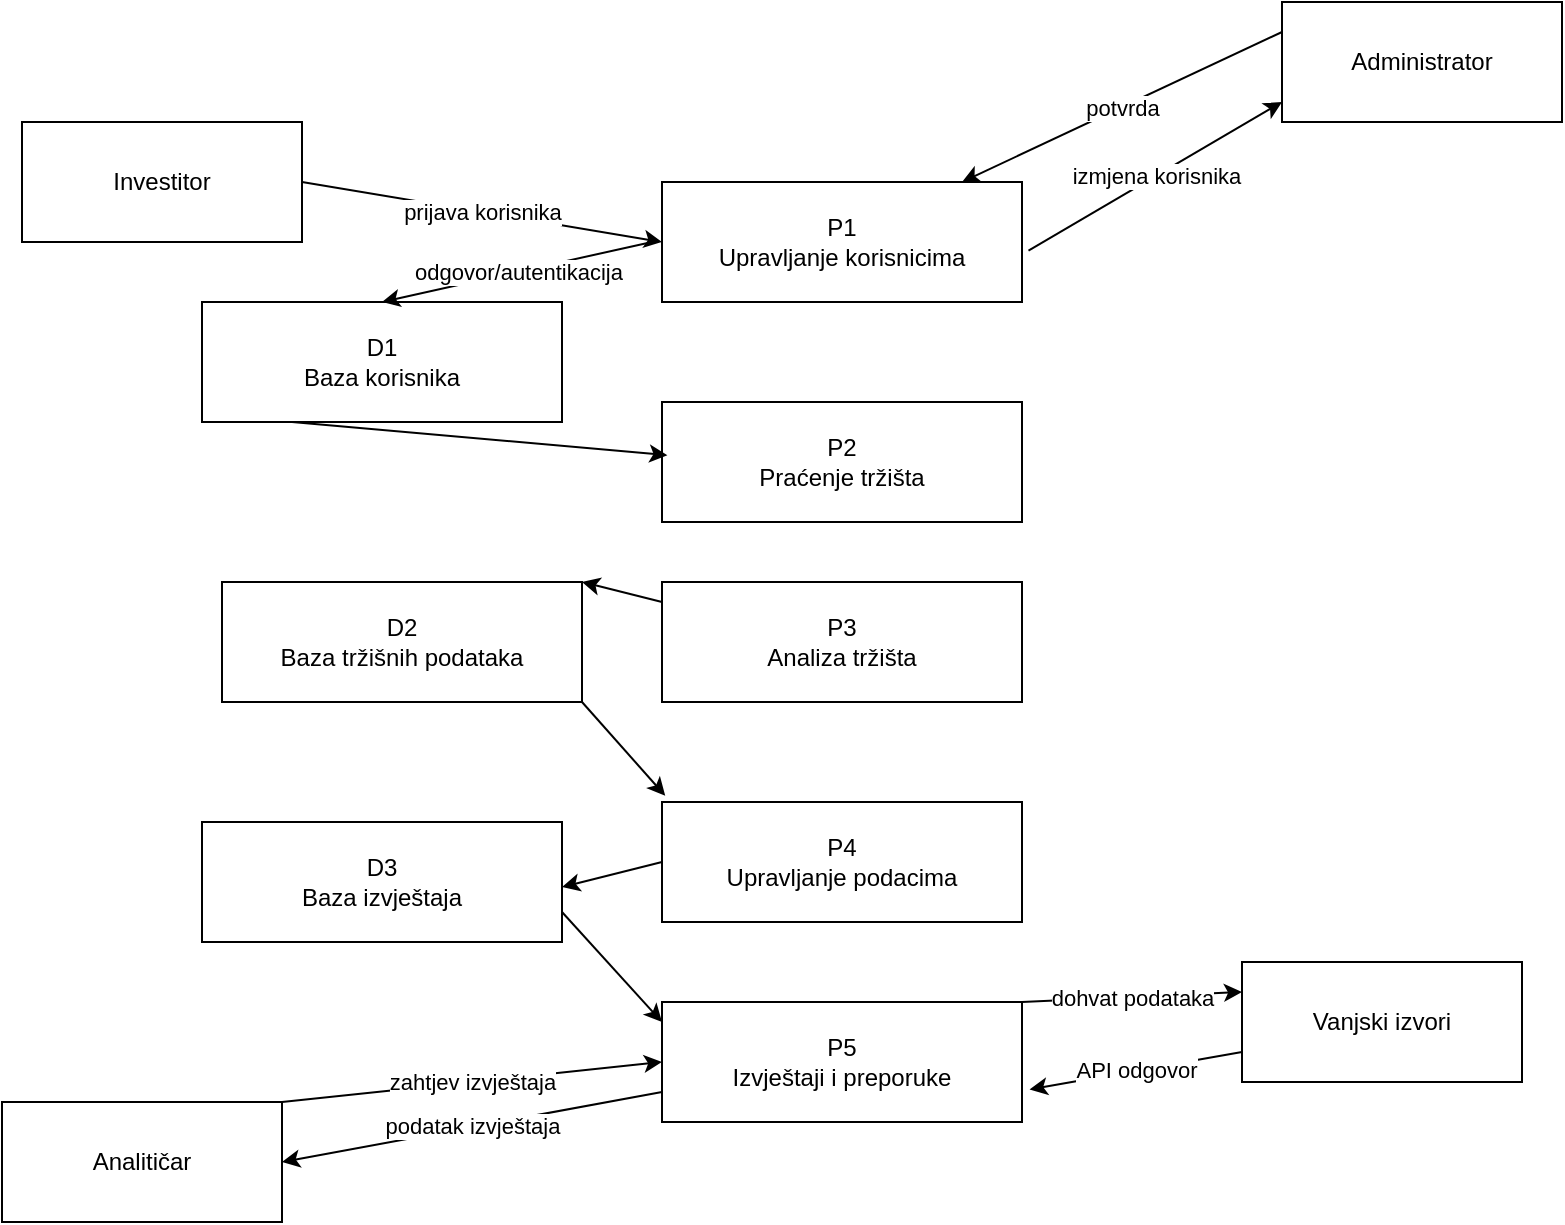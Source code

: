 <mxfile version="27.0.5">
  <diagram name="Page-1" id="ah4-4o1aJsZ9hj4hK-Dv">
    <mxGraphModel dx="1462" dy="1144" grid="1" gridSize="10" guides="1" tooltips="1" connect="1" arrows="1" fold="1" page="1" pageScale="1" pageWidth="827" pageHeight="1169" math="0" shadow="0">
      <root>
        <mxCell id="0" />
        <mxCell id="1" parent="0" />
        <mxCell id="g1hJZHoWsPPVvcOoxAAN-6" value="&lt;font&gt;Administrator&lt;/font&gt;" style="rounded=0;whiteSpace=wrap;html=1;fontColor=light-dark(#000000,#000000);fillColor=light-dark(#FFFFFF,#7EA6E0);strokeColor=light-dark(#000000,#000000);" vertex="1" parent="1">
          <mxGeometry x="650" y="260" width="140" height="60" as="geometry" />
        </mxCell>
        <mxCell id="g1hJZHoWsPPVvcOoxAAN-8" value="&lt;font&gt;Vanjski izvori&lt;br&gt;&lt;/font&gt;" style="rounded=0;whiteSpace=wrap;html=1;fontColor=light-dark(#000000,#000000);fillColor=light-dark(#FFFFFF,#7EA6E0);strokeColor=light-dark(#000000,#000000);" vertex="1" parent="1">
          <mxGeometry x="630" y="740" width="140" height="60" as="geometry" />
        </mxCell>
        <mxCell id="g1hJZHoWsPPVvcOoxAAN-12" value="&lt;font&gt;Investitor&lt;/font&gt;" style="rounded=0;whiteSpace=wrap;html=1;fontColor=light-dark(#000000,#000000);fillColor=light-dark(#FFFFFF,#7EA6E0);strokeColor=light-dark(#000000,#000000);" vertex="1" parent="1">
          <mxGeometry x="20" y="320" width="140" height="60" as="geometry" />
        </mxCell>
        <mxCell id="g1hJZHoWsPPVvcOoxAAN-13" value="&lt;font&gt;Analitičar&lt;/font&gt;" style="rounded=0;whiteSpace=wrap;html=1;fontColor=light-dark(#000000,#000000);fillColor=light-dark(#FFFFFF,#7EA6E0);strokeColor=light-dark(#000000,#000000);" vertex="1" parent="1">
          <mxGeometry x="10" y="810" width="140" height="60" as="geometry" />
        </mxCell>
        <mxCell id="g1hJZHoWsPPVvcOoxAAN-21" value="&lt;font&gt;P1&lt;br&gt;Upravljanje korisnicima&lt;/font&gt;" style="rounded=0;whiteSpace=wrap;html=1;fontColor=light-dark(#000000,#000000);fillColor=light-dark(#FFFFFF,#7EA6E0);strokeColor=light-dark(#000000,#000000);" vertex="1" parent="1">
          <mxGeometry x="340" y="350" width="180" height="60" as="geometry" />
        </mxCell>
        <mxCell id="g1hJZHoWsPPVvcOoxAAN-22" value="&lt;font&gt;P2&lt;br&gt;Praćenje tržišta&lt;/font&gt;" style="rounded=0;whiteSpace=wrap;html=1;fontColor=light-dark(#000000,#000000);fillColor=light-dark(#FFFFFF,#7EA6E0);strokeColor=light-dark(#000000,#000000);" vertex="1" parent="1">
          <mxGeometry x="340" y="460" width="180" height="60" as="geometry" />
        </mxCell>
        <mxCell id="g1hJZHoWsPPVvcOoxAAN-23" value="&lt;font&gt;P3&lt;br&gt;Analiza tržišta&lt;/font&gt;" style="rounded=0;whiteSpace=wrap;html=1;fontColor=light-dark(#000000,#000000);fillColor=light-dark(#FFFFFF,#7EA6E0);strokeColor=light-dark(#000000,#000000);" vertex="1" parent="1">
          <mxGeometry x="340" y="550" width="180" height="60" as="geometry" />
        </mxCell>
        <mxCell id="g1hJZHoWsPPVvcOoxAAN-24" value="&lt;font&gt;P4&lt;br&gt;Upravljanje podacima&lt;/font&gt;" style="rounded=0;whiteSpace=wrap;html=1;fontColor=light-dark(#000000,#000000);fillColor=light-dark(#FFFFFF,#7EA6E0);strokeColor=light-dark(#000000,#000000);" vertex="1" parent="1">
          <mxGeometry x="340" y="660" width="180" height="60" as="geometry" />
        </mxCell>
        <mxCell id="g1hJZHoWsPPVvcOoxAAN-25" value="&lt;font&gt;P5&lt;br&gt;Izvještaji i preporuke&lt;/font&gt;" style="rounded=0;whiteSpace=wrap;html=1;fontColor=light-dark(#000000,#000000);fillColor=light-dark(#FFFFFF,#7EA6E0);strokeColor=light-dark(#000000,#000000);" vertex="1" parent="1">
          <mxGeometry x="340" y="760" width="180" height="60" as="geometry" />
        </mxCell>
        <mxCell id="g1hJZHoWsPPVvcOoxAAN-27" value="D1&lt;br&gt;Baza korisnika" style="rounded=0;whiteSpace=wrap;html=1;fontColor=light-dark(#000000,#000000);fillColor=light-dark(#FFFFFF,#7EA6E0);strokeColor=light-dark(#000000,#000000);" vertex="1" parent="1">
          <mxGeometry x="110" y="410" width="180" height="60" as="geometry" />
        </mxCell>
        <mxCell id="g1hJZHoWsPPVvcOoxAAN-28" value="D2&lt;br&gt;Baza tržišnih podataka" style="rounded=0;whiteSpace=wrap;html=1;fontColor=light-dark(#000000,#000000);fillColor=light-dark(#FFFFFF,#7EA6E0);strokeColor=light-dark(#000000,#000000);" vertex="1" parent="1">
          <mxGeometry x="120" y="550" width="180" height="60" as="geometry" />
        </mxCell>
        <mxCell id="g1hJZHoWsPPVvcOoxAAN-29" value="D3&lt;br&gt;Baza izvještaja" style="rounded=0;whiteSpace=wrap;html=1;fontColor=light-dark(#000000,#000000);fillColor=light-dark(#FFFFFF,#7EA6E0);strokeColor=light-dark(#000000,#000000);" vertex="1" parent="1">
          <mxGeometry x="110" y="670" width="180" height="60" as="geometry" />
        </mxCell>
        <mxCell id="g1hJZHoWsPPVvcOoxAAN-33" value="&lt;div&gt;&lt;font style=&quot;color: light-dark(rgb(0, 0, 0), rgb(0, 0, 0)); background-color: light-dark(rgb(255, 255, 255), rgb(255, 255, 255));&quot;&gt;potvrda&lt;/font&gt;&lt;/div&gt;" style="endArrow=classic;html=1;rounded=0;entryX=1;entryY=0.25;entryDx=0;entryDy=0;exitX=0;exitY=0.25;exitDx=0;exitDy=0;strokeColor=light-dark(#000000,#000000);" edge="1" parent="1" source="g1hJZHoWsPPVvcOoxAAN-6">
          <mxGeometry width="50" height="50" relative="1" as="geometry">
            <mxPoint x="620" y="275" as="sourcePoint" />
            <mxPoint x="490" y="350" as="targetPoint" />
          </mxGeometry>
        </mxCell>
        <mxCell id="g1hJZHoWsPPVvcOoxAAN-34" value="&lt;font style=&quot;color: light-dark(rgb(0, 0, 0), rgb(0, 0, 0)); background-color: light-dark(rgb(255, 255, 255), rgb(255, 255, 255));&quot;&gt;izmjena korisnika&lt;/font&gt;" style="endArrow=classic;html=1;rounded=0;exitX=1.018;exitY=0.571;exitDx=0;exitDy=0;strokeColor=light-dark(#000000,#000000);entryX=0;entryY=0.833;entryDx=0;entryDy=0;entryPerimeter=0;exitPerimeter=0;" edge="1" parent="1" source="g1hJZHoWsPPVvcOoxAAN-21" target="g1hJZHoWsPPVvcOoxAAN-6">
          <mxGeometry width="50" height="50" relative="1" as="geometry">
            <mxPoint x="630" y="360" as="sourcePoint" />
            <mxPoint x="570" y="500" as="targetPoint" />
          </mxGeometry>
        </mxCell>
        <mxCell id="g1hJZHoWsPPVvcOoxAAN-35" value="&lt;div&gt;&lt;font style=&quot;color: light-dark(rgb(0, 0, 0), rgb(0, 0, 0)); background-color: light-dark(rgb(255, 255, 255), rgb(255, 255, 255));&quot;&gt;prijava korisnika&lt;/font&gt;&lt;/div&gt;" style="endArrow=classic;html=1;rounded=0;entryX=0;entryY=0.5;entryDx=0;entryDy=0;exitX=0;exitY=0.25;exitDx=0;exitDy=0;strokeColor=light-dark(#000000,#000000);" edge="1" parent="1" target="g1hJZHoWsPPVvcOoxAAN-21">
          <mxGeometry width="50" height="50" relative="1" as="geometry">
            <mxPoint x="160" y="350" as="sourcePoint" />
            <mxPoint y="425" as="targetPoint" />
          </mxGeometry>
        </mxCell>
        <mxCell id="g1hJZHoWsPPVvcOoxAAN-36" value="&lt;div&gt;&lt;font style=&quot;color: light-dark(rgb(0, 0, 0), rgb(0, 0, 0)); background-color: light-dark(rgb(255, 255, 255), rgb(255, 255, 255));&quot;&gt;odgovor/autentikacija&lt;/font&gt;&lt;/div&gt;" style="endArrow=classic;html=1;rounded=0;entryX=0.5;entryY=0;entryDx=0;entryDy=0;exitX=0;exitY=0.75;exitDx=0;exitDy=0;strokeColor=light-dark(#000000,#000000);" edge="1" parent="1" target="g1hJZHoWsPPVvcOoxAAN-27">
          <mxGeometry width="50" height="50" relative="1" as="geometry">
            <mxPoint x="335" y="380" as="sourcePoint" />
            <mxPoint x="145" y="445" as="targetPoint" />
          </mxGeometry>
        </mxCell>
        <mxCell id="g1hJZHoWsPPVvcOoxAAN-37" value="" style="endArrow=classic;html=1;rounded=0;exitX=0.25;exitY=1;exitDx=0;exitDy=0;strokeColor=light-dark(#000000,#000000);entryX=0.015;entryY=0.443;entryDx=0;entryDy=0;entryPerimeter=0;" edge="1" parent="1" source="g1hJZHoWsPPVvcOoxAAN-27" target="g1hJZHoWsPPVvcOoxAAN-22">
          <mxGeometry width="50" height="50" relative="1" as="geometry">
            <mxPoint x="680" y="305" as="sourcePoint" />
            <mxPoint x="720" y="400" as="targetPoint" />
          </mxGeometry>
        </mxCell>
        <mxCell id="g1hJZHoWsPPVvcOoxAAN-38" value="" style="endArrow=classic;html=1;rounded=0;exitX=0;exitY=0.167;exitDx=0;exitDy=0;strokeColor=light-dark(#000000,#000000);entryX=1;entryY=0;entryDx=0;entryDy=0;exitPerimeter=0;" edge="1" parent="1" source="g1hJZHoWsPPVvcOoxAAN-23" target="g1hJZHoWsPPVvcOoxAAN-28">
          <mxGeometry width="50" height="50" relative="1" as="geometry">
            <mxPoint x="165" y="480" as="sourcePoint" />
            <mxPoint x="353" y="497" as="targetPoint" />
          </mxGeometry>
        </mxCell>
        <mxCell id="g1hJZHoWsPPVvcOoxAAN-39" value="" style="endArrow=classic;html=1;rounded=0;exitX=1;exitY=1;exitDx=0;exitDy=0;strokeColor=light-dark(#000000,#000000);entryX=0.009;entryY=-0.052;entryDx=0;entryDy=0;entryPerimeter=0;" edge="1" parent="1" source="g1hJZHoWsPPVvcOoxAAN-28" target="g1hJZHoWsPPVvcOoxAAN-24">
          <mxGeometry width="50" height="50" relative="1" as="geometry">
            <mxPoint x="175" y="490" as="sourcePoint" />
            <mxPoint x="363" y="507" as="targetPoint" />
          </mxGeometry>
        </mxCell>
        <mxCell id="g1hJZHoWsPPVvcOoxAAN-40" value="&lt;div&gt;&lt;font style=&quot;color: light-dark(rgb(0, 0, 0), rgb(0, 0, 0)); background-color: light-dark(rgb(255, 255, 255), rgb(255, 255, 255));&quot;&gt;dohvat podataka&lt;/font&gt;&lt;/div&gt;" style="endArrow=classic;html=1;rounded=0;entryX=0;entryY=0.25;entryDx=0;entryDy=0;exitX=1;exitY=0;exitDx=0;exitDy=0;strokeColor=light-dark(#000000,#000000);" edge="1" parent="1" source="g1hJZHoWsPPVvcOoxAAN-25" target="g1hJZHoWsPPVvcOoxAAN-8">
          <mxGeometry width="50" height="50" relative="1" as="geometry">
            <mxPoint x="520" y="720" as="sourcePoint" />
            <mxPoint x="360" y="795" as="targetPoint" />
          </mxGeometry>
        </mxCell>
        <mxCell id="g1hJZHoWsPPVvcOoxAAN-41" value="&lt;div&gt;&lt;font style=&quot;color: light-dark(rgb(0, 0, 0), rgb(0, 0, 0)); background-color: light-dark(rgb(255, 255, 255), rgb(255, 255, 255));&quot;&gt;API odgovor&lt;/font&gt;&lt;/div&gt;" style="endArrow=classic;html=1;rounded=0;entryX=1.021;entryY=0.729;entryDx=0;entryDy=0;exitX=0;exitY=0.75;exitDx=0;exitDy=0;strokeColor=light-dark(#000000,#000000);entryPerimeter=0;" edge="1" parent="1" source="g1hJZHoWsPPVvcOoxAAN-8" target="g1hJZHoWsPPVvcOoxAAN-25">
          <mxGeometry width="50" height="50" relative="1" as="geometry">
            <mxPoint x="530" y="730" as="sourcePoint" />
            <mxPoint x="640" y="765" as="targetPoint" />
          </mxGeometry>
        </mxCell>
        <mxCell id="g1hJZHoWsPPVvcOoxAAN-42" value="" style="endArrow=classic;html=1;rounded=0;exitX=0;exitY=0.5;exitDx=0;exitDy=0;strokeColor=light-dark(#000000,#000000);entryX=1;entryY=0;entryDx=0;entryDy=0;" edge="1" parent="1" source="g1hJZHoWsPPVvcOoxAAN-24">
          <mxGeometry width="50" height="50" relative="1" as="geometry">
            <mxPoint x="330" y="677.5" as="sourcePoint" />
            <mxPoint x="290" y="702.5" as="targetPoint" />
          </mxGeometry>
        </mxCell>
        <mxCell id="g1hJZHoWsPPVvcOoxAAN-43" value="" style="endArrow=classic;html=1;rounded=0;exitX=1;exitY=0.75;exitDx=0;exitDy=0;strokeColor=light-dark(#000000,#000000);entryX=0;entryY=0.167;entryDx=0;entryDy=0;entryPerimeter=0;" edge="1" parent="1" source="g1hJZHoWsPPVvcOoxAAN-29" target="g1hJZHoWsPPVvcOoxAAN-25">
          <mxGeometry width="50" height="50" relative="1" as="geometry">
            <mxPoint x="360" y="580" as="sourcePoint" />
            <mxPoint x="320" y="605" as="targetPoint" />
          </mxGeometry>
        </mxCell>
        <mxCell id="g1hJZHoWsPPVvcOoxAAN-44" value="&lt;div&gt;&lt;font style=&quot;color: light-dark(rgb(0, 0, 0), rgb(0, 0, 0)); background-color: light-dark(rgb(255, 255, 255), rgb(255, 255, 255));&quot;&gt;podatak izvještaja&lt;/font&gt;&lt;/div&gt;" style="endArrow=classic;html=1;rounded=0;entryX=1;entryY=0.5;entryDx=0;entryDy=0;exitX=0;exitY=0.75;exitDx=0;exitDy=0;strokeColor=light-dark(#000000,#000000);" edge="1" parent="1" source="g1hJZHoWsPPVvcOoxAAN-25" target="g1hJZHoWsPPVvcOoxAAN-13">
          <mxGeometry width="50" height="50" relative="1" as="geometry">
            <mxPoint x="640" y="795" as="sourcePoint" />
            <mxPoint x="534" y="814" as="targetPoint" />
          </mxGeometry>
        </mxCell>
        <mxCell id="g1hJZHoWsPPVvcOoxAAN-45" value="&lt;div&gt;&lt;font style=&quot;color: light-dark(rgb(0, 0, 0), rgb(0, 0, 0)); background-color: light-dark(rgb(255, 255, 255), rgb(255, 255, 255));&quot;&gt;zahtjev izvještaja&lt;/font&gt;&lt;/div&gt;" style="endArrow=classic;html=1;rounded=0;entryX=0;entryY=0.5;entryDx=0;entryDy=0;exitX=1;exitY=0;exitDx=0;exitDy=0;strokeColor=light-dark(#000000,#000000);" edge="1" parent="1" source="g1hJZHoWsPPVvcOoxAAN-13" target="g1hJZHoWsPPVvcOoxAAN-25">
          <mxGeometry width="50" height="50" relative="1" as="geometry">
            <mxPoint x="276" y="850" as="sourcePoint" />
            <mxPoint x="170" y="869" as="targetPoint" />
          </mxGeometry>
        </mxCell>
      </root>
    </mxGraphModel>
  </diagram>
</mxfile>
